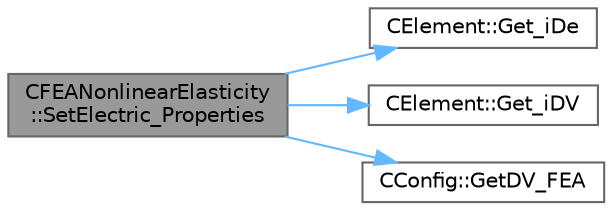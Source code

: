 digraph "CFEANonlinearElasticity::SetElectric_Properties"
{
 // LATEX_PDF_SIZE
  bgcolor="transparent";
  edge [fontname=Helvetica,fontsize=10,labelfontname=Helvetica,labelfontsize=10];
  node [fontname=Helvetica,fontsize=10,shape=box,height=0.2,width=0.4];
  rankdir="LR";
  Node1 [id="Node000001",label="CFEANonlinearElasticity\l::SetElectric_Properties",height=0.2,width=0.4,color="gray40", fillcolor="grey60", style="filled", fontcolor="black",tooltip="Set element electric properties."];
  Node1 -> Node2 [id="edge1_Node000001_Node000002",color="steelblue1",style="solid",tooltip=" "];
  Node2 [id="Node000002",label="CElement::Get_iDe",height=0.2,width=0.4,color="grey40", fillcolor="white", style="filled",URL="$classCElement.html#a81c24fda8ff30988042966be1ac57cb0",tooltip="Return the value of the identifier for the Dielectric Elastomers."];
  Node1 -> Node3 [id="edge2_Node000001_Node000003",color="steelblue1",style="solid",tooltip=" "];
  Node3 [id="Node000003",label="CElement::Get_iDV",height=0.2,width=0.4,color="grey40", fillcolor="white", style="filled",URL="$classCElement.html#a9aca256c29c68f6be62c9a74f7a39fa8",tooltip="Return the value of the identifier for the Design Variable."];
  Node1 -> Node4 [id="edge3_Node000001_Node000004",color="steelblue1",style="solid",tooltip=" "];
  Node4 [id="Node000004",label="CConfig::GetDV_FEA",height=0.2,width=0.4,color="grey40", fillcolor="white", style="filled",URL="$classCConfig.html#a5909743f9efd40e18336118561f6f8d1",tooltip="Get the kind of design variable for FEA."];
}
